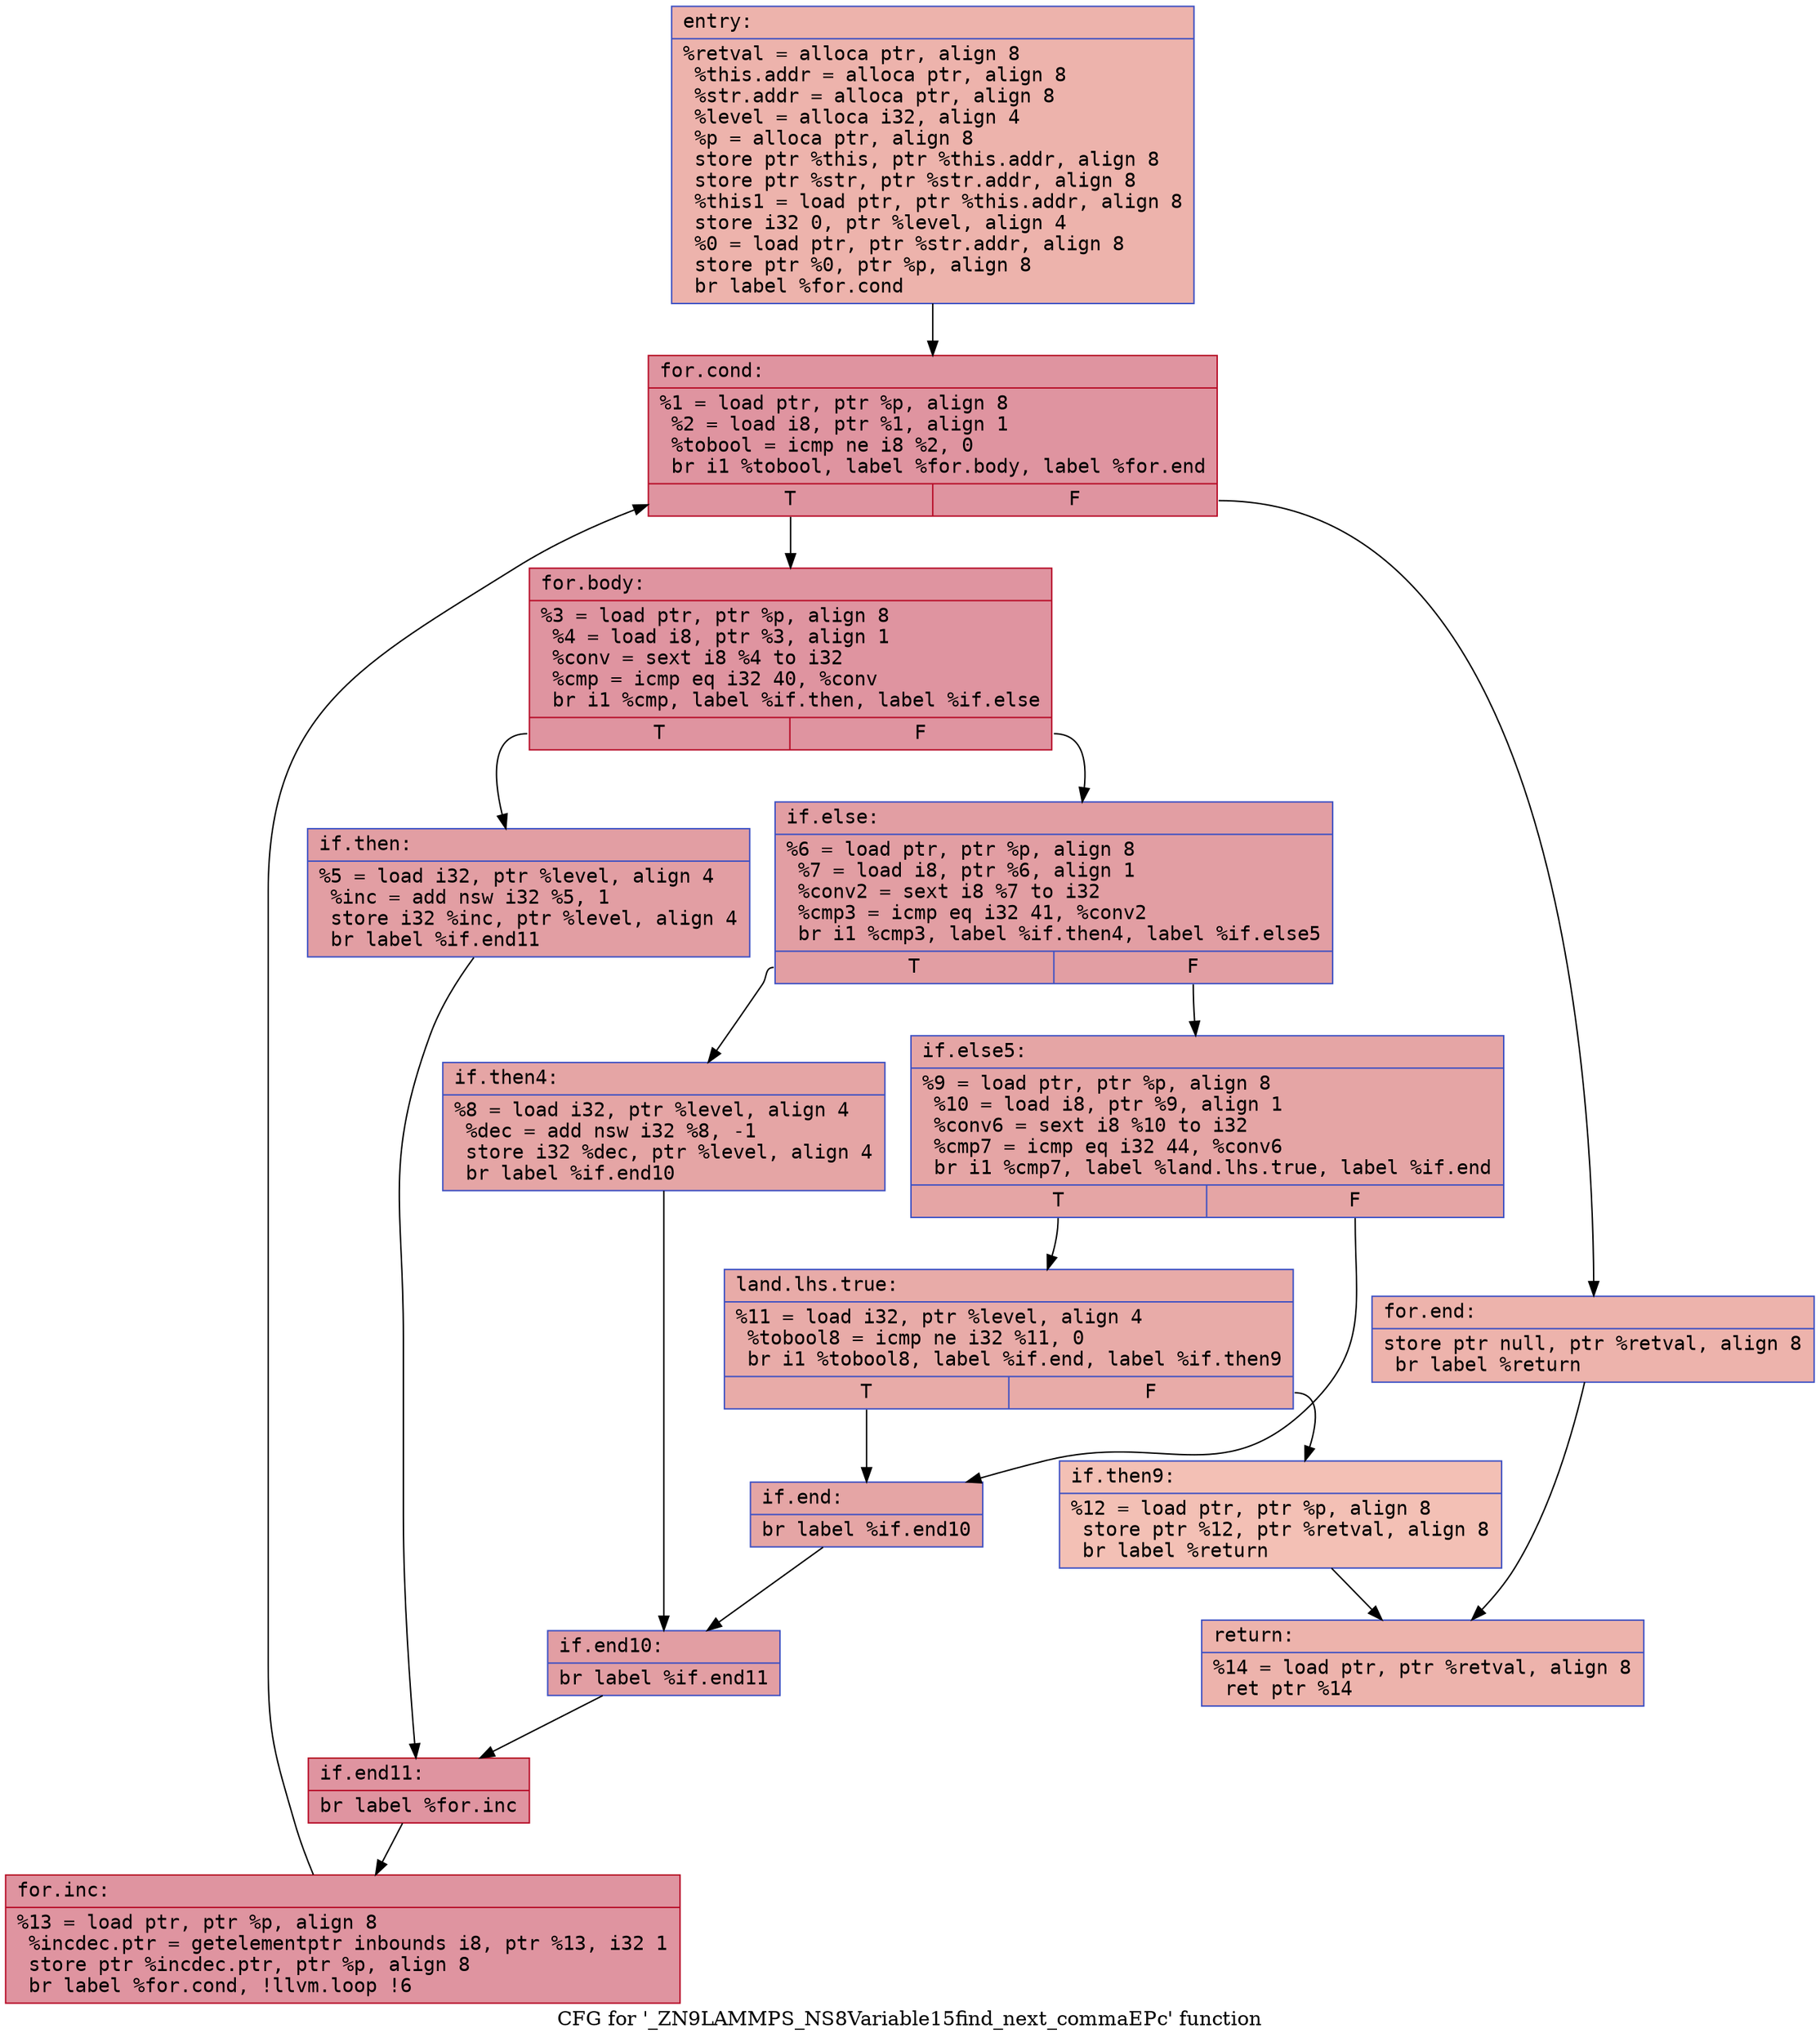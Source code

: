 digraph "CFG for '_ZN9LAMMPS_NS8Variable15find_next_commaEPc' function" {
	label="CFG for '_ZN9LAMMPS_NS8Variable15find_next_commaEPc' function";

	Node0x556bfe907100 [shape=record,color="#3d50c3ff", style=filled, fillcolor="#d6524470" fontname="Courier",label="{entry:\l|  %retval = alloca ptr, align 8\l  %this.addr = alloca ptr, align 8\l  %str.addr = alloca ptr, align 8\l  %level = alloca i32, align 4\l  %p = alloca ptr, align 8\l  store ptr %this, ptr %this.addr, align 8\l  store ptr %str, ptr %str.addr, align 8\l  %this1 = load ptr, ptr %this.addr, align 8\l  store i32 0, ptr %level, align 4\l  %0 = load ptr, ptr %str.addr, align 8\l  store ptr %0, ptr %p, align 8\l  br label %for.cond\l}"];
	Node0x556bfe907100 -> Node0x556bfe907790[tooltip="entry -> for.cond\nProbability 100.00%" ];
	Node0x556bfe907790 [shape=record,color="#b70d28ff", style=filled, fillcolor="#b70d2870" fontname="Courier",label="{for.cond:\l|  %1 = load ptr, ptr %p, align 8\l  %2 = load i8, ptr %1, align 1\l  %tobool = icmp ne i8 %2, 0\l  br i1 %tobool, label %for.body, label %for.end\l|{<s0>T|<s1>F}}"];
	Node0x556bfe907790:s0 -> Node0x556bfe907a30[tooltip="for.cond -> for.body\nProbability 96.88%" ];
	Node0x556bfe907790:s1 -> Node0x556bfe907ab0[tooltip="for.cond -> for.end\nProbability 3.12%" ];
	Node0x556bfe907a30 [shape=record,color="#b70d28ff", style=filled, fillcolor="#b70d2870" fontname="Courier",label="{for.body:\l|  %3 = load ptr, ptr %p, align 8\l  %4 = load i8, ptr %3, align 1\l  %conv = sext i8 %4 to i32\l  %cmp = icmp eq i32 40, %conv\l  br i1 %cmp, label %if.then, label %if.else\l|{<s0>T|<s1>F}}"];
	Node0x556bfe907a30:s0 -> Node0x556bfe907fb0[tooltip="for.body -> if.then\nProbability 50.00%" ];
	Node0x556bfe907a30:s1 -> Node0x556bfe908020[tooltip="for.body -> if.else\nProbability 50.00%" ];
	Node0x556bfe907fb0 [shape=record,color="#3d50c3ff", style=filled, fillcolor="#be242e70" fontname="Courier",label="{if.then:\l|  %5 = load i32, ptr %level, align 4\l  %inc = add nsw i32 %5, 1\l  store i32 %inc, ptr %level, align 4\l  br label %if.end11\l}"];
	Node0x556bfe907fb0 -> Node0x556bfe908310[tooltip="if.then -> if.end11\nProbability 100.00%" ];
	Node0x556bfe908020 [shape=record,color="#3d50c3ff", style=filled, fillcolor="#be242e70" fontname="Courier",label="{if.else:\l|  %6 = load ptr, ptr %p, align 8\l  %7 = load i8, ptr %6, align 1\l  %conv2 = sext i8 %7 to i32\l  %cmp3 = icmp eq i32 41, %conv2\l  br i1 %cmp3, label %if.then4, label %if.else5\l|{<s0>T|<s1>F}}"];
	Node0x556bfe908020:s0 -> Node0x556bfe908640[tooltip="if.else -> if.then4\nProbability 50.00%" ];
	Node0x556bfe908020:s1 -> Node0x556bfe9086c0[tooltip="if.else -> if.else5\nProbability 50.00%" ];
	Node0x556bfe908640 [shape=record,color="#3d50c3ff", style=filled, fillcolor="#c5333470" fontname="Courier",label="{if.then4:\l|  %8 = load i32, ptr %level, align 4\l  %dec = add nsw i32 %8, -1\l  store i32 %dec, ptr %level, align 4\l  br label %if.end10\l}"];
	Node0x556bfe908640 -> Node0x556bfe9089c0[tooltip="if.then4 -> if.end10\nProbability 100.00%" ];
	Node0x556bfe9086c0 [shape=record,color="#3d50c3ff", style=filled, fillcolor="#c5333470" fontname="Courier",label="{if.else5:\l|  %9 = load ptr, ptr %p, align 8\l  %10 = load i8, ptr %9, align 1\l  %conv6 = sext i8 %10 to i32\l  %cmp7 = icmp eq i32 44, %conv6\l  br i1 %cmp7, label %land.lhs.true, label %if.end\l|{<s0>T|<s1>F}}"];
	Node0x556bfe9086c0:s0 -> Node0x556bfe908e80[tooltip="if.else5 -> land.lhs.true\nProbability 50.00%" ];
	Node0x556bfe9086c0:s1 -> Node0x556bfe908f00[tooltip="if.else5 -> if.end\nProbability 50.00%" ];
	Node0x556bfe908e80 [shape=record,color="#3d50c3ff", style=filled, fillcolor="#cc403a70" fontname="Courier",label="{land.lhs.true:\l|  %11 = load i32, ptr %level, align 4\l  %tobool8 = icmp ne i32 %11, 0\l  br i1 %tobool8, label %if.end, label %if.then9\l|{<s0>T|<s1>F}}"];
	Node0x556bfe908e80:s0 -> Node0x556bfe908f00[tooltip="land.lhs.true -> if.end\nProbability 96.88%" ];
	Node0x556bfe908e80:s1 -> Node0x556bfe909150[tooltip="land.lhs.true -> if.then9\nProbability 3.12%" ];
	Node0x556bfe909150 [shape=record,color="#3d50c3ff", style=filled, fillcolor="#e5705870" fontname="Courier",label="{if.then9:\l|  %12 = load ptr, ptr %p, align 8\l  store ptr %12, ptr %retval, align 8\l  br label %return\l}"];
	Node0x556bfe909150 -> Node0x556bfe9093a0[tooltip="if.then9 -> return\nProbability 100.00%" ];
	Node0x556bfe908f00 [shape=record,color="#3d50c3ff", style=filled, fillcolor="#c5333470" fontname="Courier",label="{if.end:\l|  br label %if.end10\l}"];
	Node0x556bfe908f00 -> Node0x556bfe9089c0[tooltip="if.end -> if.end10\nProbability 100.00%" ];
	Node0x556bfe9089c0 [shape=record,color="#3d50c3ff", style=filled, fillcolor="#be242e70" fontname="Courier",label="{if.end10:\l|  br label %if.end11\l}"];
	Node0x556bfe9089c0 -> Node0x556bfe908310[tooltip="if.end10 -> if.end11\nProbability 100.00%" ];
	Node0x556bfe908310 [shape=record,color="#b70d28ff", style=filled, fillcolor="#b70d2870" fontname="Courier",label="{if.end11:\l|  br label %for.inc\l}"];
	Node0x556bfe908310 -> Node0x556bfe909560[tooltip="if.end11 -> for.inc\nProbability 100.00%" ];
	Node0x556bfe909560 [shape=record,color="#b70d28ff", style=filled, fillcolor="#b70d2870" fontname="Courier",label="{for.inc:\l|  %13 = load ptr, ptr %p, align 8\l  %incdec.ptr = getelementptr inbounds i8, ptr %13, i32 1\l  store ptr %incdec.ptr, ptr %p, align 8\l  br label %for.cond, !llvm.loop !6\l}"];
	Node0x556bfe909560 -> Node0x556bfe907790[tooltip="for.inc -> for.cond\nProbability 100.00%" ];
	Node0x556bfe907ab0 [shape=record,color="#3d50c3ff", style=filled, fillcolor="#d6524470" fontname="Courier",label="{for.end:\l|  store ptr null, ptr %retval, align 8\l  br label %return\l}"];
	Node0x556bfe907ab0 -> Node0x556bfe9093a0[tooltip="for.end -> return\nProbability 100.00%" ];
	Node0x556bfe9093a0 [shape=record,color="#3d50c3ff", style=filled, fillcolor="#d6524470" fontname="Courier",label="{return:\l|  %14 = load ptr, ptr %retval, align 8\l  ret ptr %14\l}"];
}
